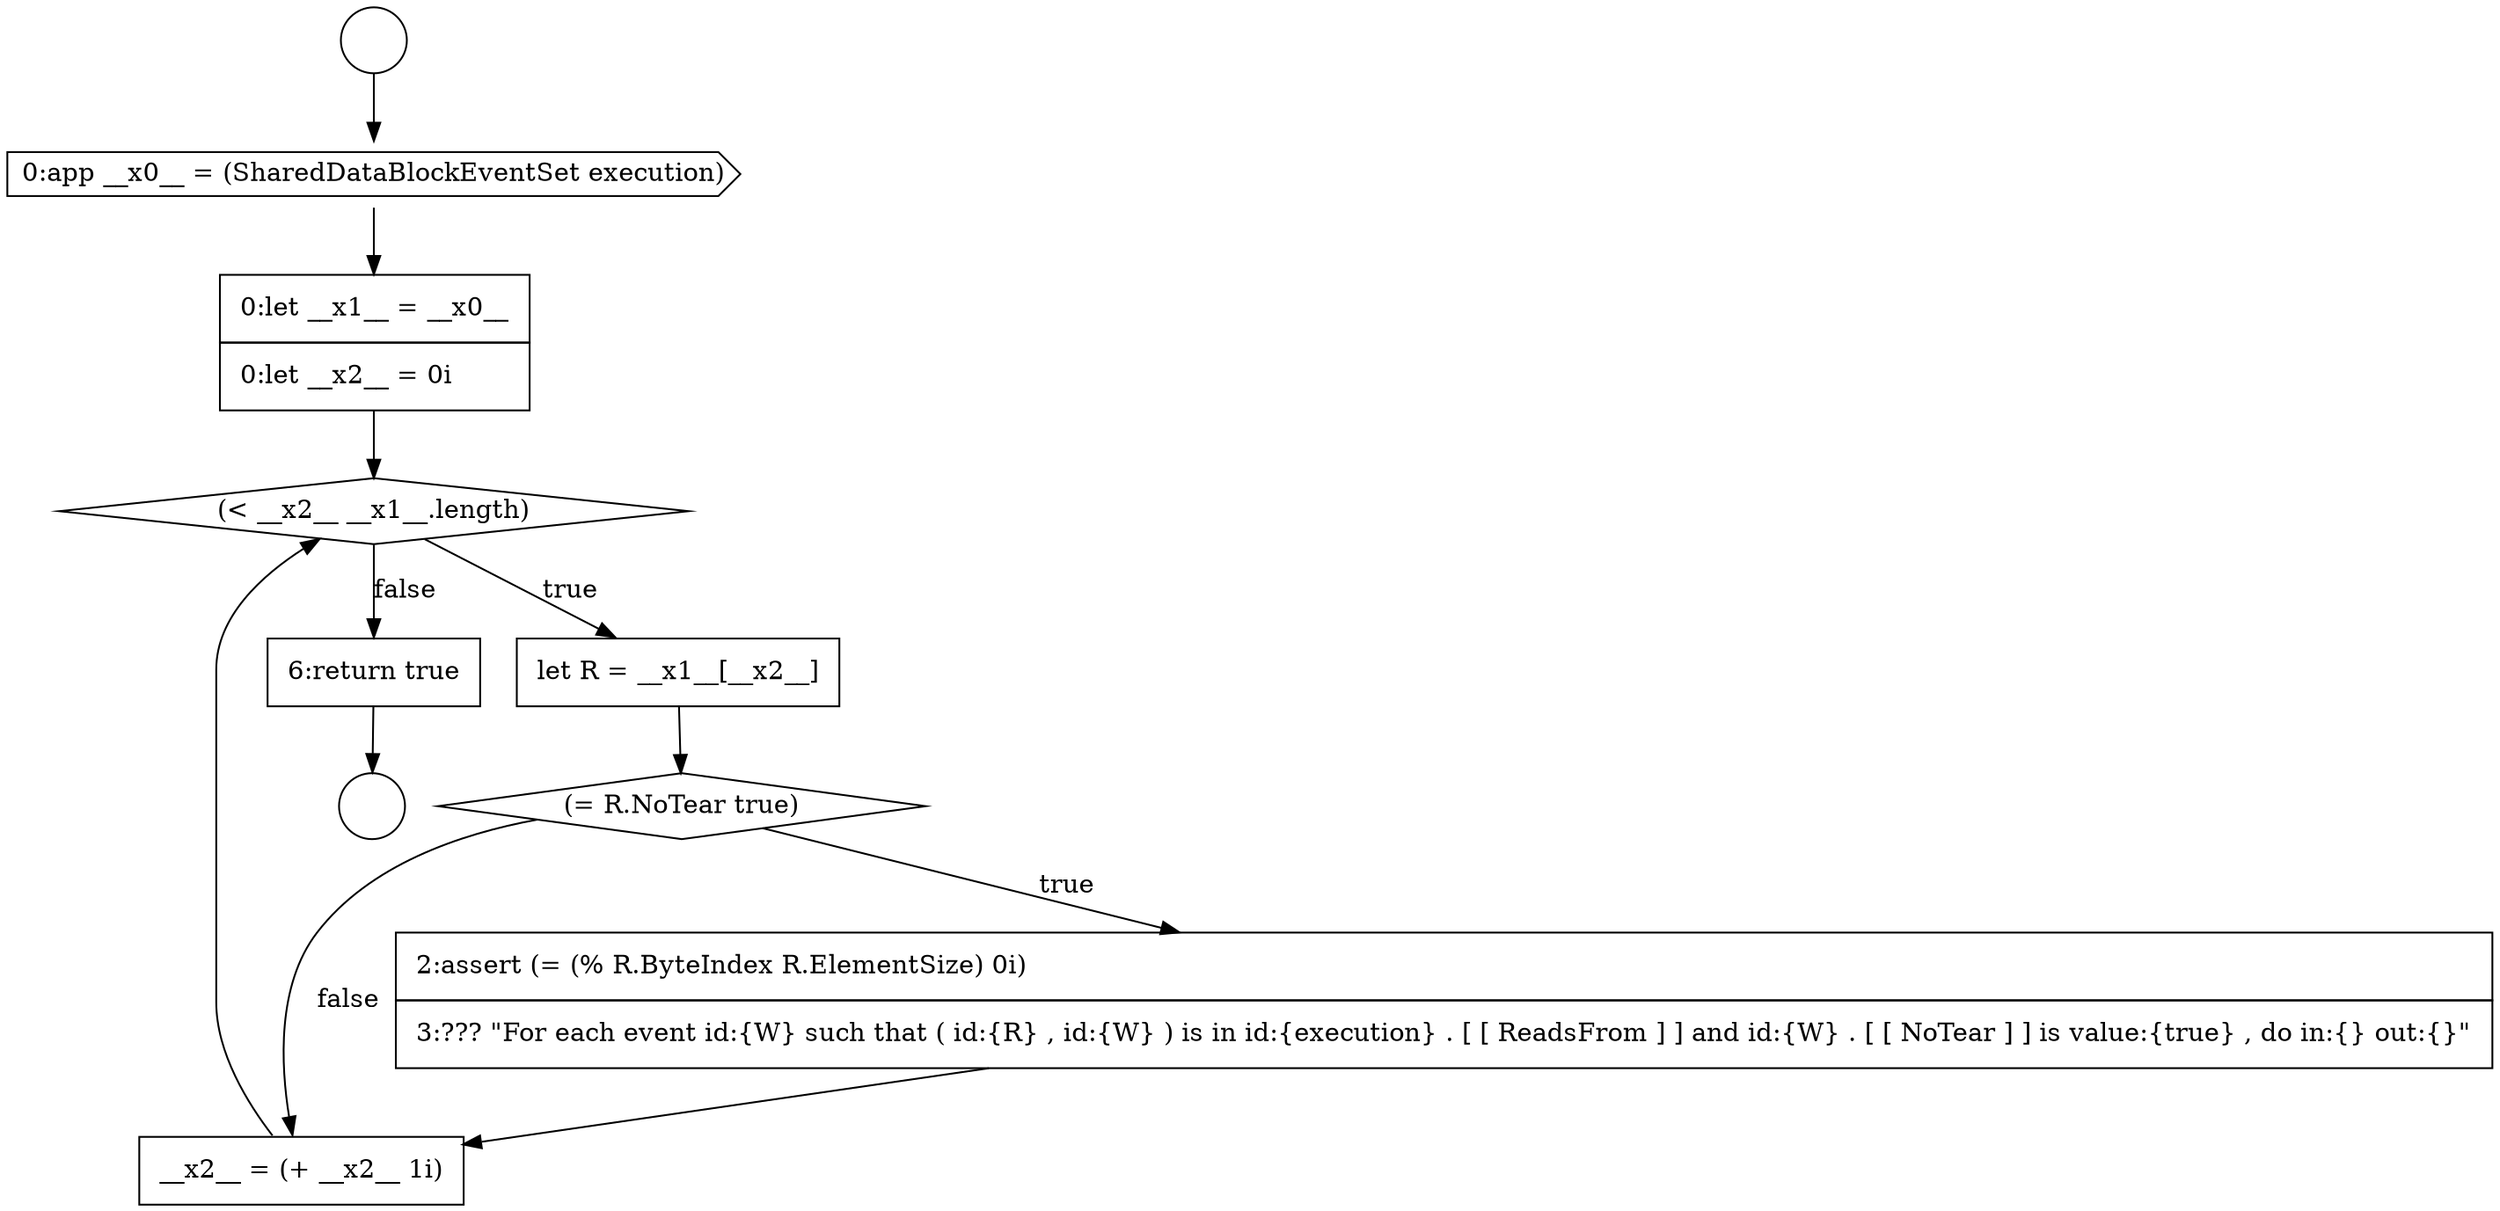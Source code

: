 digraph {
  node19649 [shape=circle label=" " color="black" fillcolor="white" style=filled]
  node19658 [shape=none, margin=0, label=<<font color="black">
    <table border="0" cellborder="1" cellspacing="0" cellpadding="10">
      <tr><td align="left">6:return true</td></tr>
    </table>
  </font>> color="black" fillcolor="white" style=filled]
  node19652 [shape=none, margin=0, label=<<font color="black">
    <table border="0" cellborder="1" cellspacing="0" cellpadding="10">
      <tr><td align="left">0:let __x1__ = __x0__</td></tr>
      <tr><td align="left">0:let __x2__ = 0i</td></tr>
    </table>
  </font>> color="black" fillcolor="white" style=filled]
  node19651 [shape=cds, label=<<font color="black">0:app __x0__ = (SharedDataBlockEventSet execution)</font>> color="black" fillcolor="white" style=filled]
  node19654 [shape=none, margin=0, label=<<font color="black">
    <table border="0" cellborder="1" cellspacing="0" cellpadding="10">
      <tr><td align="left">let R = __x1__[__x2__]</td></tr>
    </table>
  </font>> color="black" fillcolor="white" style=filled]
  node19657 [shape=none, margin=0, label=<<font color="black">
    <table border="0" cellborder="1" cellspacing="0" cellpadding="10">
      <tr><td align="left">__x2__ = (+ __x2__ 1i)</td></tr>
    </table>
  </font>> color="black" fillcolor="white" style=filled]
  node19653 [shape=diamond, label=<<font color="black">(&lt; __x2__ __x1__.length)</font>> color="black" fillcolor="white" style=filled]
  node19655 [shape=diamond, label=<<font color="black">(= R.NoTear true)</font>> color="black" fillcolor="white" style=filled]
  node19650 [shape=circle label=" " color="black" fillcolor="white" style=filled]
  node19656 [shape=none, margin=0, label=<<font color="black">
    <table border="0" cellborder="1" cellspacing="0" cellpadding="10">
      <tr><td align="left">2:assert (= (% R.ByteIndex R.ElementSize) 0i)</td></tr>
      <tr><td align="left">3:??? &quot;For each event id:{W} such that ( id:{R} , id:{W} ) is in id:{execution} . [ [ ReadsFrom ] ] and id:{W} . [ [ NoTear ] ] is value:{true} , do in:{} out:{}&quot;</td></tr>
    </table>
  </font>> color="black" fillcolor="white" style=filled]
  node19655 -> node19656 [label=<<font color="black">true</font>> color="black"]
  node19655 -> node19657 [label=<<font color="black">false</font>> color="black"]
  node19657 -> node19653 [ color="black"]
  node19649 -> node19651 [ color="black"]
  node19652 -> node19653 [ color="black"]
  node19656 -> node19657 [ color="black"]
  node19653 -> node19654 [label=<<font color="black">true</font>> color="black"]
  node19653 -> node19658 [label=<<font color="black">false</font>> color="black"]
  node19658 -> node19650 [ color="black"]
  node19654 -> node19655 [ color="black"]
  node19651 -> node19652 [ color="black"]
}

